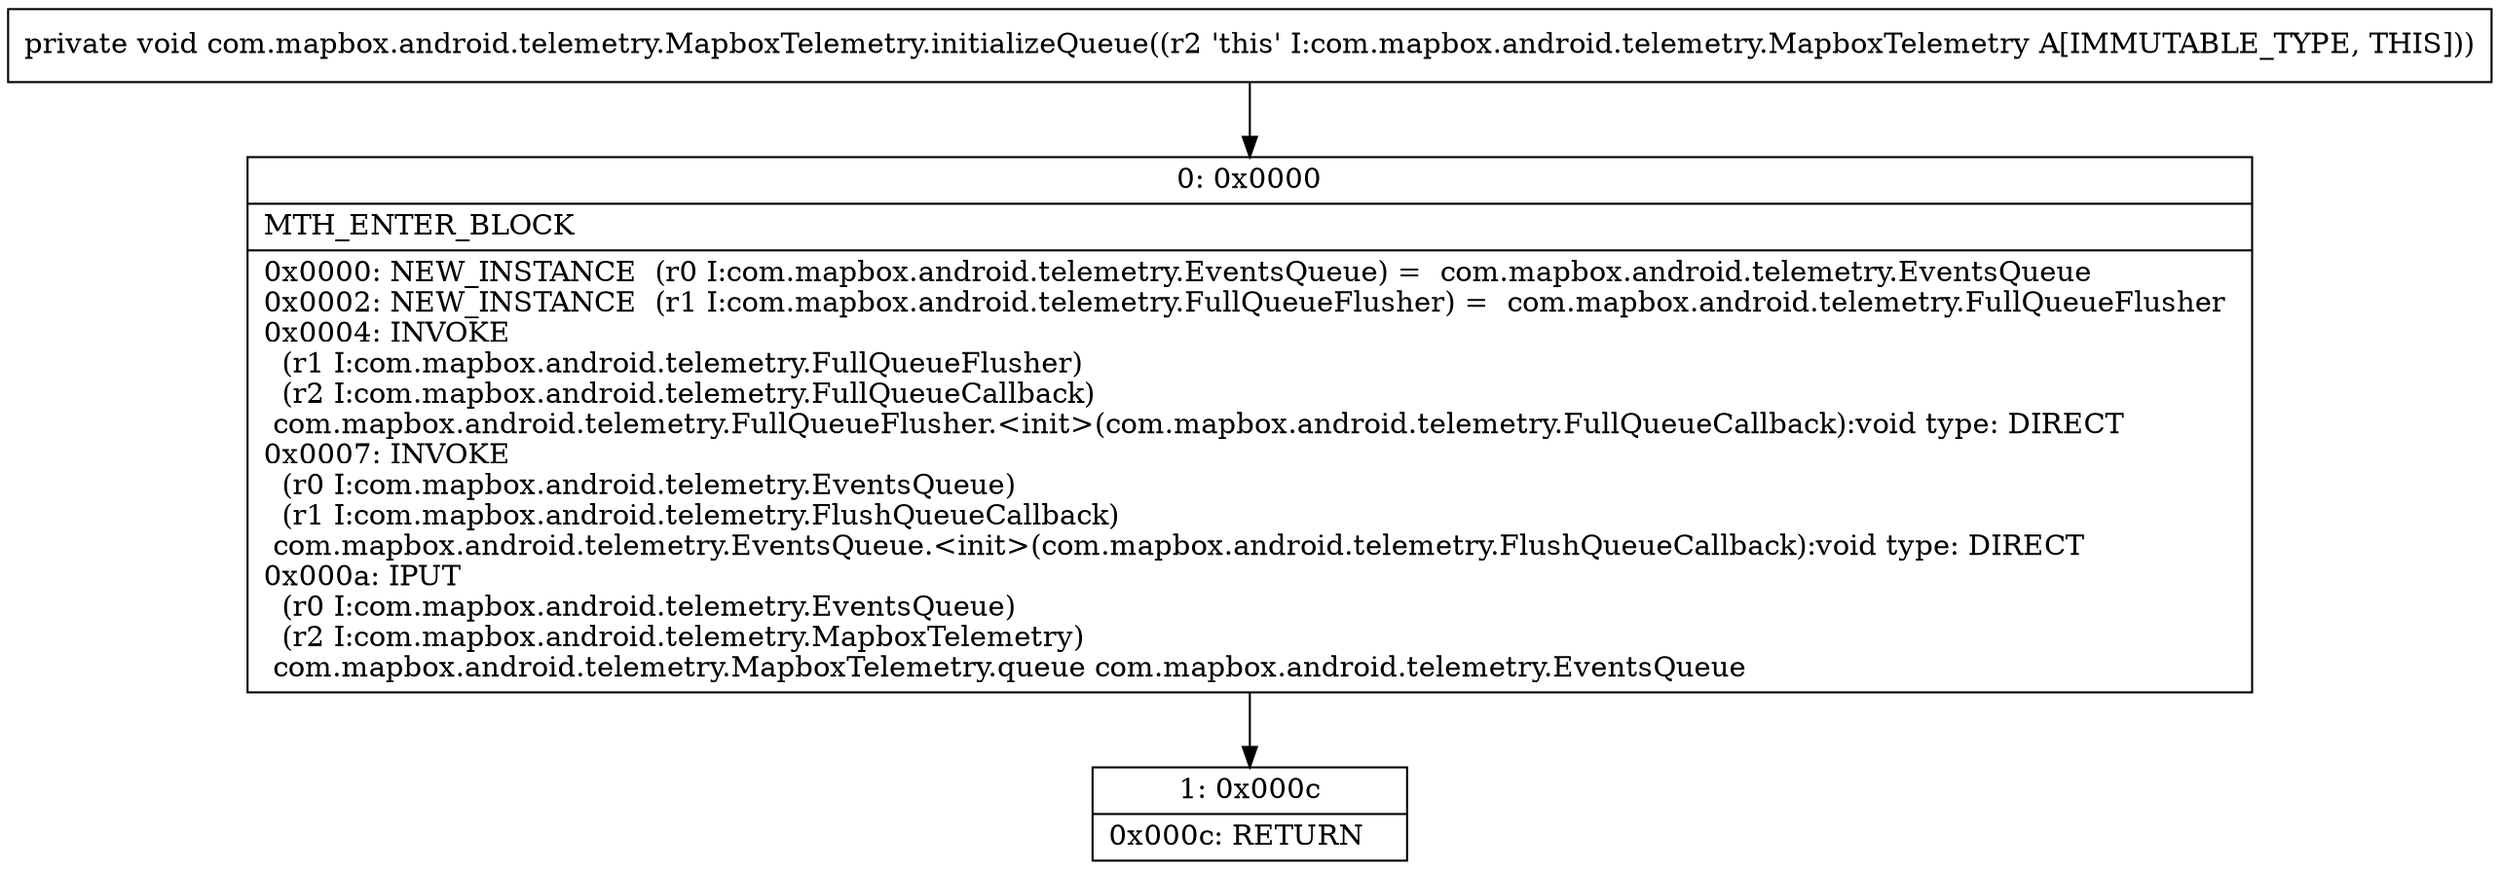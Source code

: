 digraph "CFG forcom.mapbox.android.telemetry.MapboxTelemetry.initializeQueue()V" {
Node_0 [shape=record,label="{0\:\ 0x0000|MTH_ENTER_BLOCK\l|0x0000: NEW_INSTANCE  (r0 I:com.mapbox.android.telemetry.EventsQueue) =  com.mapbox.android.telemetry.EventsQueue \l0x0002: NEW_INSTANCE  (r1 I:com.mapbox.android.telemetry.FullQueueFlusher) =  com.mapbox.android.telemetry.FullQueueFlusher \l0x0004: INVOKE  \l  (r1 I:com.mapbox.android.telemetry.FullQueueFlusher)\l  (r2 I:com.mapbox.android.telemetry.FullQueueCallback)\l com.mapbox.android.telemetry.FullQueueFlusher.\<init\>(com.mapbox.android.telemetry.FullQueueCallback):void type: DIRECT \l0x0007: INVOKE  \l  (r0 I:com.mapbox.android.telemetry.EventsQueue)\l  (r1 I:com.mapbox.android.telemetry.FlushQueueCallback)\l com.mapbox.android.telemetry.EventsQueue.\<init\>(com.mapbox.android.telemetry.FlushQueueCallback):void type: DIRECT \l0x000a: IPUT  \l  (r0 I:com.mapbox.android.telemetry.EventsQueue)\l  (r2 I:com.mapbox.android.telemetry.MapboxTelemetry)\l com.mapbox.android.telemetry.MapboxTelemetry.queue com.mapbox.android.telemetry.EventsQueue \l}"];
Node_1 [shape=record,label="{1\:\ 0x000c|0x000c: RETURN   \l}"];
MethodNode[shape=record,label="{private void com.mapbox.android.telemetry.MapboxTelemetry.initializeQueue((r2 'this' I:com.mapbox.android.telemetry.MapboxTelemetry A[IMMUTABLE_TYPE, THIS])) }"];
MethodNode -> Node_0;
Node_0 -> Node_1;
}

